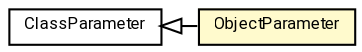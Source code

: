 #!/usr/local/bin/dot
#
# Class diagram 
# Generated by UMLGraph version R5_7_2-60-g0e99a6 (http://www.spinellis.gr/umlgraph/)
#

digraph G {
	graph [fontnames="svg"]
	edge [fontname="Roboto",fontsize=7,labelfontname="Roboto",labelfontsize=7,color="black"];
	node [fontname="Roboto",fontcolor="black",fontsize=8,shape=plaintext,margin=0,width=0,height=0];
	nodesep=0.15;
	ranksep=0.25;
	rankdir=LR;
	// de.lmu.ifi.dbs.elki.utilities.optionhandling.parameters.ObjectParameter<C>
	c7642808 [label=<<table title="de.lmu.ifi.dbs.elki.utilities.optionhandling.parameters.ObjectParameter" border="0" cellborder="1" cellspacing="0" cellpadding="2" bgcolor="lemonChiffon" href="ObjectParameter.html" target="_parent">
		<tr><td><table border="0" cellspacing="0" cellpadding="1">
		<tr><td align="center" balign="center"> <font face="Roboto">ObjectParameter</font> </td></tr>
		</table></td></tr>
		</table>>, URL="ObjectParameter.html"];
	// de.lmu.ifi.dbs.elki.utilities.optionhandling.parameters.ClassParameter<C>
	c7642817 [label=<<table title="de.lmu.ifi.dbs.elki.utilities.optionhandling.parameters.ClassParameter" border="0" cellborder="1" cellspacing="0" cellpadding="2" href="ClassParameter.html" target="_parent">
		<tr><td><table border="0" cellspacing="0" cellpadding="1">
		<tr><td align="center" balign="center"> <font face="Roboto">ClassParameter</font> </td></tr>
		</table></td></tr>
		</table>>, URL="ClassParameter.html"];
	// de.lmu.ifi.dbs.elki.utilities.optionhandling.parameters.ObjectParameter<C> extends de.lmu.ifi.dbs.elki.utilities.optionhandling.parameters.ClassParameter<C>
	c7642817 -> c7642808 [arrowtail=empty,dir=back,weight=10];
}

